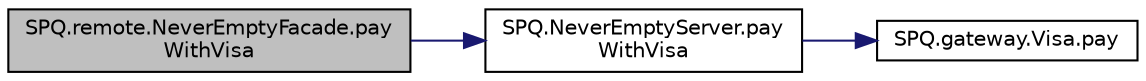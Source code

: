 digraph "SPQ.remote.NeverEmptyFacade.payWithVisa"
{
  edge [fontname="Helvetica",fontsize="10",labelfontname="Helvetica",labelfontsize="10"];
  node [fontname="Helvetica",fontsize="10",shape=record];
  rankdir="LR";
  Node27 [label="SPQ.remote.NeverEmptyFacade.pay\lWithVisa",height=0.2,width=0.4,color="black", fillcolor="grey75", style="filled", fontcolor="black"];
  Node27 -> Node28 [color="midnightblue",fontsize="10",style="solid",fontname="Helvetica"];
  Node28 [label="SPQ.NeverEmptyServer.pay\lWithVisa",height=0.2,width=0.4,color="black", fillcolor="white", style="filled",URL="$class_s_p_q_1_1_never_empty_server.html#a455fa773e66917007842f9a92243ffa8"];
  Node28 -> Node29 [color="midnightblue",fontsize="10",style="solid",fontname="Helvetica"];
  Node29 [label="SPQ.gateway.Visa.pay",height=0.2,width=0.4,color="black", fillcolor="white", style="filled",URL="$class_s_p_q_1_1gateway_1_1_visa.html#a0ecda0414a0685174ec12ae96c8d3a68"];
}

